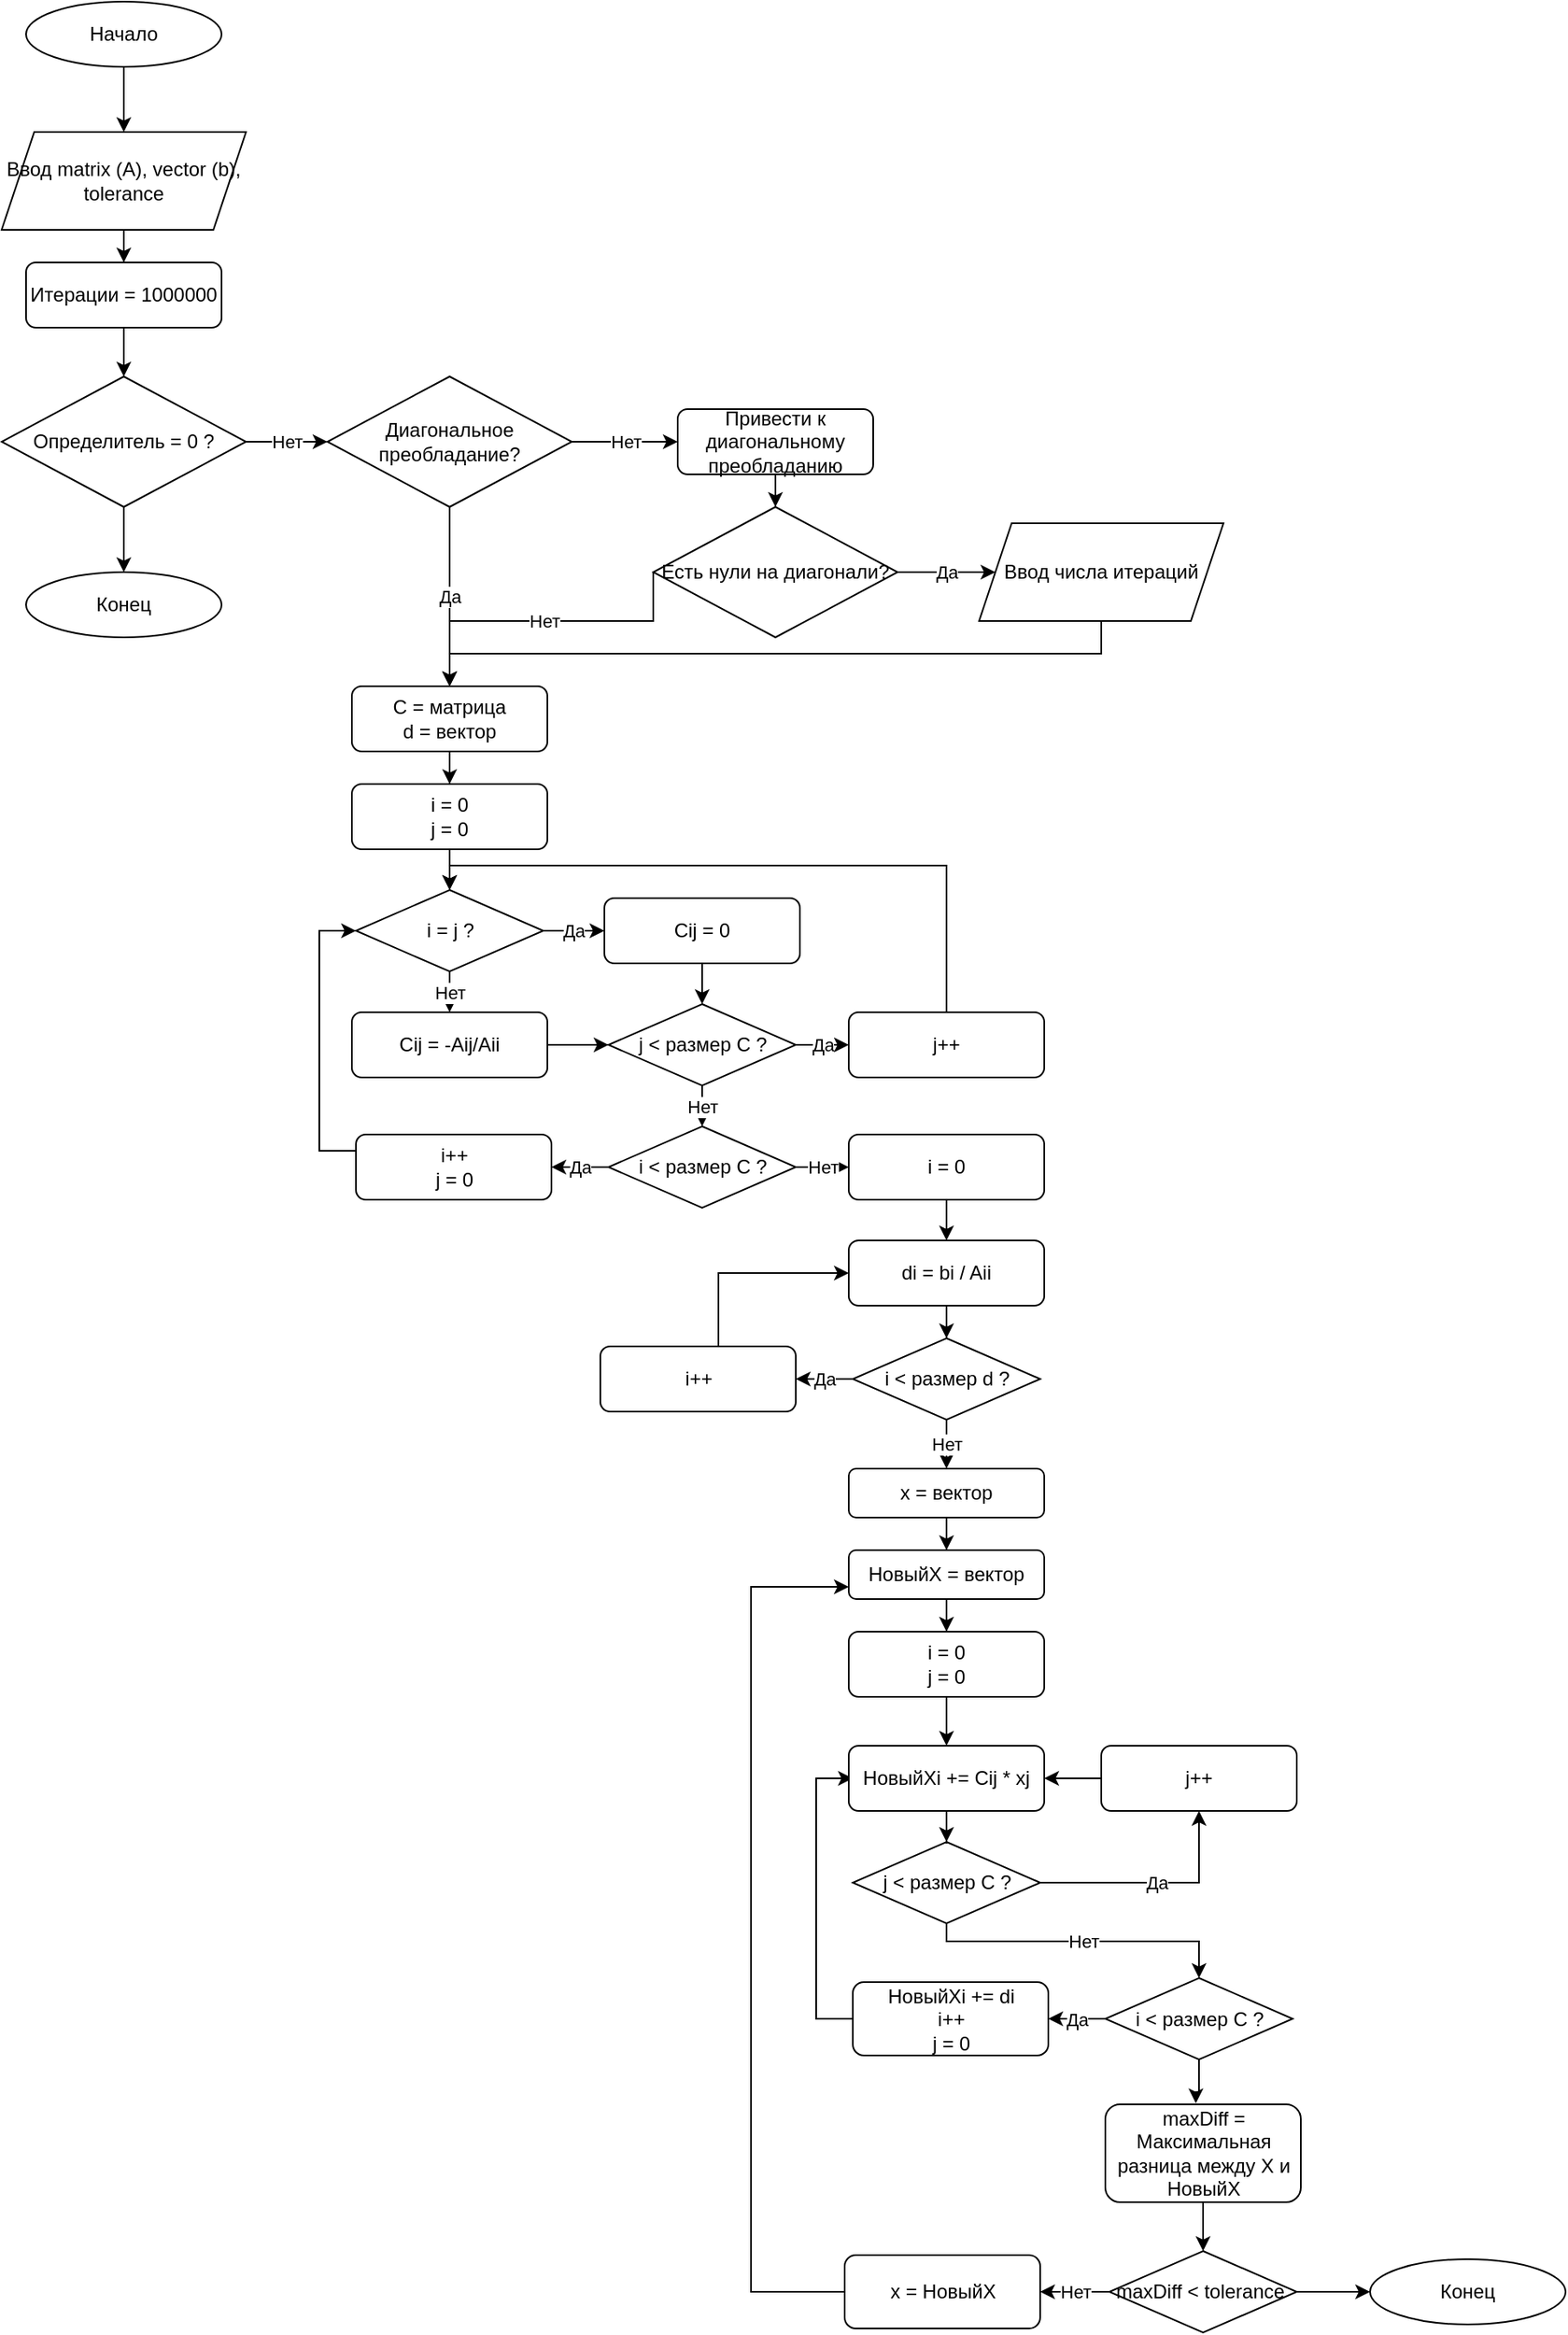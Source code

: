 <mxfile version="23.1.5" type="device">
  <diagram id="C5RBs43oDa-KdzZeNtuy" name="Page-1">
    <mxGraphModel dx="1687" dy="972" grid="1" gridSize="10" guides="1" tooltips="1" connect="1" arrows="1" fold="1" page="1" pageScale="1" pageWidth="827" pageHeight="1169" math="0" shadow="0">
      <root>
        <mxCell id="WIyWlLk6GJQsqaUBKTNV-0" />
        <mxCell id="WIyWlLk6GJQsqaUBKTNV-1" parent="WIyWlLk6GJQsqaUBKTNV-0" />
        <mxCell id="HRm40gHiDsM_017SBDg4-2" style="edgeStyle=orthogonalEdgeStyle;rounded=0;orthogonalLoop=1;jettySize=auto;html=1;entryX=0.5;entryY=0;entryDx=0;entryDy=0;" edge="1" parent="WIyWlLk6GJQsqaUBKTNV-1" source="HRm40gHiDsM_017SBDg4-0" target="HRm40gHiDsM_017SBDg4-1">
          <mxGeometry relative="1" as="geometry" />
        </mxCell>
        <mxCell id="HRm40gHiDsM_017SBDg4-0" value="Начало" style="ellipse;whiteSpace=wrap;html=1;" vertex="1" parent="WIyWlLk6GJQsqaUBKTNV-1">
          <mxGeometry x="175" y="40" width="120" height="40" as="geometry" />
        </mxCell>
        <mxCell id="HRm40gHiDsM_017SBDg4-14" style="edgeStyle=orthogonalEdgeStyle;rounded=0;orthogonalLoop=1;jettySize=auto;html=1;entryX=0.5;entryY=0;entryDx=0;entryDy=0;" edge="1" parent="WIyWlLk6GJQsqaUBKTNV-1" source="HRm40gHiDsM_017SBDg4-1" target="HRm40gHiDsM_017SBDg4-12">
          <mxGeometry relative="1" as="geometry" />
        </mxCell>
        <mxCell id="HRm40gHiDsM_017SBDg4-1" value="Ввод matrix (A), vector (b), tolerance" style="shape=parallelogram;perimeter=parallelogramPerimeter;whiteSpace=wrap;html=1;fixedSize=1;" vertex="1" parent="WIyWlLk6GJQsqaUBKTNV-1">
          <mxGeometry x="160" y="120" width="150" height="60" as="geometry" />
        </mxCell>
        <mxCell id="HRm40gHiDsM_017SBDg4-9" value="Нет" style="edgeStyle=orthogonalEdgeStyle;rounded=0;orthogonalLoop=1;jettySize=auto;html=1;entryX=0;entryY=0.5;entryDx=0;entryDy=0;" edge="1" parent="WIyWlLk6GJQsqaUBKTNV-1" source="HRm40gHiDsM_017SBDg4-3" target="HRm40gHiDsM_017SBDg4-8">
          <mxGeometry relative="1" as="geometry" />
        </mxCell>
        <mxCell id="HRm40gHiDsM_017SBDg4-52" style="edgeStyle=orthogonalEdgeStyle;rounded=0;orthogonalLoop=1;jettySize=auto;html=1;entryX=0.5;entryY=0;entryDx=0;entryDy=0;" edge="1" parent="WIyWlLk6GJQsqaUBKTNV-1" source="HRm40gHiDsM_017SBDg4-3" target="HRm40gHiDsM_017SBDg4-5">
          <mxGeometry relative="1" as="geometry" />
        </mxCell>
        <mxCell id="HRm40gHiDsM_017SBDg4-3" value="Определитель = 0 ?" style="rhombus;whiteSpace=wrap;html=1;" vertex="1" parent="WIyWlLk6GJQsqaUBKTNV-1">
          <mxGeometry x="160" y="270" width="150" height="80" as="geometry" />
        </mxCell>
        <mxCell id="HRm40gHiDsM_017SBDg4-5" value="Конец" style="ellipse;whiteSpace=wrap;html=1;" vertex="1" parent="WIyWlLk6GJQsqaUBKTNV-1">
          <mxGeometry x="175" y="390" width="120" height="40" as="geometry" />
        </mxCell>
        <mxCell id="HRm40gHiDsM_017SBDg4-22" value="Нет" style="edgeStyle=orthogonalEdgeStyle;rounded=0;orthogonalLoop=1;jettySize=auto;html=1;entryX=0;entryY=0.5;entryDx=0;entryDy=0;" edge="1" parent="WIyWlLk6GJQsqaUBKTNV-1" source="HRm40gHiDsM_017SBDg4-8" target="HRm40gHiDsM_017SBDg4-21">
          <mxGeometry relative="1" as="geometry" />
        </mxCell>
        <mxCell id="HRm40gHiDsM_017SBDg4-26" value="Да" style="edgeStyle=orthogonalEdgeStyle;rounded=0;orthogonalLoop=1;jettySize=auto;html=1;" edge="1" parent="WIyWlLk6GJQsqaUBKTNV-1" source="HRm40gHiDsM_017SBDg4-8" target="HRm40gHiDsM_017SBDg4-25">
          <mxGeometry relative="1" as="geometry" />
        </mxCell>
        <mxCell id="HRm40gHiDsM_017SBDg4-8" value="Диагональное преобладание?" style="rhombus;whiteSpace=wrap;html=1;" vertex="1" parent="WIyWlLk6GJQsqaUBKTNV-1">
          <mxGeometry x="360" y="270" width="150" height="80" as="geometry" />
        </mxCell>
        <mxCell id="HRm40gHiDsM_017SBDg4-20" value="Да" style="edgeStyle=orthogonalEdgeStyle;rounded=0;orthogonalLoop=1;jettySize=auto;html=1;" edge="1" parent="WIyWlLk6GJQsqaUBKTNV-1" source="HRm40gHiDsM_017SBDg4-11" target="HRm40gHiDsM_017SBDg4-16">
          <mxGeometry relative="1" as="geometry" />
        </mxCell>
        <mxCell id="HRm40gHiDsM_017SBDg4-27" value="Нет" style="edgeStyle=orthogonalEdgeStyle;rounded=0;orthogonalLoop=1;jettySize=auto;html=1;exitX=0;exitY=0.5;exitDx=0;exitDy=0;" edge="1" parent="WIyWlLk6GJQsqaUBKTNV-1" source="HRm40gHiDsM_017SBDg4-11" target="HRm40gHiDsM_017SBDg4-25">
          <mxGeometry relative="1" as="geometry">
            <Array as="points">
              <mxPoint x="560" y="420" />
              <mxPoint x="435" y="420" />
            </Array>
          </mxGeometry>
        </mxCell>
        <mxCell id="HRm40gHiDsM_017SBDg4-11" value="Есть нули на диагонали?" style="rhombus;whiteSpace=wrap;html=1;" vertex="1" parent="WIyWlLk6GJQsqaUBKTNV-1">
          <mxGeometry x="560" y="350" width="150" height="80" as="geometry" />
        </mxCell>
        <mxCell id="HRm40gHiDsM_017SBDg4-15" style="edgeStyle=orthogonalEdgeStyle;rounded=0;orthogonalLoop=1;jettySize=auto;html=1;entryX=0.5;entryY=0;entryDx=0;entryDy=0;" edge="1" parent="WIyWlLk6GJQsqaUBKTNV-1" source="HRm40gHiDsM_017SBDg4-12" target="HRm40gHiDsM_017SBDg4-3">
          <mxGeometry relative="1" as="geometry" />
        </mxCell>
        <mxCell id="HRm40gHiDsM_017SBDg4-12" value="Итерации = 1000000" style="rounded=1;whiteSpace=wrap;html=1;" vertex="1" parent="WIyWlLk6GJQsqaUBKTNV-1">
          <mxGeometry x="175" y="200" width="120" height="40" as="geometry" />
        </mxCell>
        <mxCell id="HRm40gHiDsM_017SBDg4-28" style="edgeStyle=orthogonalEdgeStyle;rounded=0;orthogonalLoop=1;jettySize=auto;html=1;entryX=0.5;entryY=0;entryDx=0;entryDy=0;" edge="1" parent="WIyWlLk6GJQsqaUBKTNV-1" source="HRm40gHiDsM_017SBDg4-16" target="HRm40gHiDsM_017SBDg4-25">
          <mxGeometry relative="1" as="geometry">
            <Array as="points">
              <mxPoint x="835" y="440" />
              <mxPoint x="435" y="440" />
            </Array>
          </mxGeometry>
        </mxCell>
        <mxCell id="HRm40gHiDsM_017SBDg4-16" value="Ввод числа итераций" style="shape=parallelogram;perimeter=parallelogramPerimeter;whiteSpace=wrap;html=1;fixedSize=1;" vertex="1" parent="WIyWlLk6GJQsqaUBKTNV-1">
          <mxGeometry x="760" y="360" width="150" height="60" as="geometry" />
        </mxCell>
        <mxCell id="HRm40gHiDsM_017SBDg4-23" style="edgeStyle=orthogonalEdgeStyle;rounded=0;orthogonalLoop=1;jettySize=auto;html=1;" edge="1" parent="WIyWlLk6GJQsqaUBKTNV-1" source="HRm40gHiDsM_017SBDg4-21" target="HRm40gHiDsM_017SBDg4-11">
          <mxGeometry relative="1" as="geometry" />
        </mxCell>
        <mxCell id="HRm40gHiDsM_017SBDg4-21" value="Привести к диагональному преобладанию" style="rounded=1;whiteSpace=wrap;html=1;" vertex="1" parent="WIyWlLk6GJQsqaUBKTNV-1">
          <mxGeometry x="575" y="290" width="120" height="40" as="geometry" />
        </mxCell>
        <mxCell id="HRm40gHiDsM_017SBDg4-45" style="edgeStyle=orthogonalEdgeStyle;rounded=0;orthogonalLoop=1;jettySize=auto;html=1;entryX=0.5;entryY=0;entryDx=0;entryDy=0;" edge="1" parent="WIyWlLk6GJQsqaUBKTNV-1" source="HRm40gHiDsM_017SBDg4-25" target="HRm40gHiDsM_017SBDg4-30">
          <mxGeometry relative="1" as="geometry" />
        </mxCell>
        <mxCell id="HRm40gHiDsM_017SBDg4-25" value="C = матрица&lt;br&gt;d = вектор" style="rounded=1;whiteSpace=wrap;html=1;" vertex="1" parent="WIyWlLk6GJQsqaUBKTNV-1">
          <mxGeometry x="375" y="460" width="120" height="40" as="geometry" />
        </mxCell>
        <mxCell id="HRm40gHiDsM_017SBDg4-51" style="edgeStyle=orthogonalEdgeStyle;rounded=0;orthogonalLoop=1;jettySize=auto;html=1;entryX=0.5;entryY=0;entryDx=0;entryDy=0;" edge="1" parent="WIyWlLk6GJQsqaUBKTNV-1" source="HRm40gHiDsM_017SBDg4-30" target="HRm40gHiDsM_017SBDg4-31">
          <mxGeometry relative="1" as="geometry" />
        </mxCell>
        <mxCell id="HRm40gHiDsM_017SBDg4-30" value="i = 0&lt;br&gt;j = 0" style="rounded=1;whiteSpace=wrap;html=1;" vertex="1" parent="WIyWlLk6GJQsqaUBKTNV-1">
          <mxGeometry x="375" y="520" width="120" height="40" as="geometry" />
        </mxCell>
        <mxCell id="HRm40gHiDsM_017SBDg4-35" value="Да" style="edgeStyle=orthogonalEdgeStyle;rounded=0;orthogonalLoop=1;jettySize=auto;html=1;entryX=0;entryY=0.5;entryDx=0;entryDy=0;" edge="1" parent="WIyWlLk6GJQsqaUBKTNV-1" source="HRm40gHiDsM_017SBDg4-31" target="HRm40gHiDsM_017SBDg4-33">
          <mxGeometry relative="1" as="geometry" />
        </mxCell>
        <mxCell id="HRm40gHiDsM_017SBDg4-36" value="Нет" style="edgeStyle=orthogonalEdgeStyle;rounded=0;orthogonalLoop=1;jettySize=auto;html=1;entryX=0.5;entryY=0;entryDx=0;entryDy=0;" edge="1" parent="WIyWlLk6GJQsqaUBKTNV-1" source="HRm40gHiDsM_017SBDg4-31" target="HRm40gHiDsM_017SBDg4-34">
          <mxGeometry relative="1" as="geometry" />
        </mxCell>
        <mxCell id="HRm40gHiDsM_017SBDg4-31" value="i = j ?" style="rhombus;whiteSpace=wrap;html=1;" vertex="1" parent="WIyWlLk6GJQsqaUBKTNV-1">
          <mxGeometry x="377.5" y="585" width="115" height="50" as="geometry" />
        </mxCell>
        <mxCell id="HRm40gHiDsM_017SBDg4-39" style="edgeStyle=orthogonalEdgeStyle;rounded=0;orthogonalLoop=1;jettySize=auto;html=1;" edge="1" parent="WIyWlLk6GJQsqaUBKTNV-1" source="HRm40gHiDsM_017SBDg4-33" target="HRm40gHiDsM_017SBDg4-38">
          <mxGeometry relative="1" as="geometry" />
        </mxCell>
        <mxCell id="HRm40gHiDsM_017SBDg4-33" value="Cij = 0" style="rounded=1;whiteSpace=wrap;html=1;" vertex="1" parent="WIyWlLk6GJQsqaUBKTNV-1">
          <mxGeometry x="530" y="590" width="120" height="40" as="geometry" />
        </mxCell>
        <mxCell id="HRm40gHiDsM_017SBDg4-40" style="edgeStyle=orthogonalEdgeStyle;rounded=0;orthogonalLoop=1;jettySize=auto;html=1;entryX=0;entryY=0.5;entryDx=0;entryDy=0;" edge="1" parent="WIyWlLk6GJQsqaUBKTNV-1" source="HRm40gHiDsM_017SBDg4-34" target="HRm40gHiDsM_017SBDg4-38">
          <mxGeometry relative="1" as="geometry" />
        </mxCell>
        <mxCell id="HRm40gHiDsM_017SBDg4-34" value="Cij = -Aij/Aii" style="rounded=1;whiteSpace=wrap;html=1;" vertex="1" parent="WIyWlLk6GJQsqaUBKTNV-1">
          <mxGeometry x="375" y="660" width="120" height="40" as="geometry" />
        </mxCell>
        <mxCell id="HRm40gHiDsM_017SBDg4-43" value="Да" style="edgeStyle=orthogonalEdgeStyle;rounded=0;orthogonalLoop=1;jettySize=auto;html=1;entryX=0;entryY=0.5;entryDx=0;entryDy=0;" edge="1" parent="WIyWlLk6GJQsqaUBKTNV-1" source="HRm40gHiDsM_017SBDg4-38" target="HRm40gHiDsM_017SBDg4-42">
          <mxGeometry x="0.328" relative="1" as="geometry">
            <mxPoint as="offset" />
          </mxGeometry>
        </mxCell>
        <mxCell id="HRm40gHiDsM_017SBDg4-50" value="Нет" style="edgeStyle=orthogonalEdgeStyle;rounded=0;orthogonalLoop=1;jettySize=auto;html=1;entryX=0.5;entryY=0;entryDx=0;entryDy=0;" edge="1" parent="WIyWlLk6GJQsqaUBKTNV-1" source="HRm40gHiDsM_017SBDg4-38" target="HRm40gHiDsM_017SBDg4-41">
          <mxGeometry relative="1" as="geometry" />
        </mxCell>
        <mxCell id="HRm40gHiDsM_017SBDg4-38" value="j &amp;lt; размер C ?" style="rhombus;whiteSpace=wrap;html=1;" vertex="1" parent="WIyWlLk6GJQsqaUBKTNV-1">
          <mxGeometry x="532.5" y="655" width="115" height="50" as="geometry" />
        </mxCell>
        <mxCell id="HRm40gHiDsM_017SBDg4-48" value="Да" style="edgeStyle=orthogonalEdgeStyle;rounded=0;orthogonalLoop=1;jettySize=auto;html=1;entryX=1;entryY=0.5;entryDx=0;entryDy=0;" edge="1" parent="WIyWlLk6GJQsqaUBKTNV-1" source="HRm40gHiDsM_017SBDg4-41" target="HRm40gHiDsM_017SBDg4-47">
          <mxGeometry relative="1" as="geometry" />
        </mxCell>
        <mxCell id="HRm40gHiDsM_017SBDg4-55" value="Нет" style="edgeStyle=orthogonalEdgeStyle;rounded=0;orthogonalLoop=1;jettySize=auto;html=1;entryX=0;entryY=0.5;entryDx=0;entryDy=0;" edge="1" parent="WIyWlLk6GJQsqaUBKTNV-1" source="HRm40gHiDsM_017SBDg4-41" target="HRm40gHiDsM_017SBDg4-54">
          <mxGeometry relative="1" as="geometry" />
        </mxCell>
        <mxCell id="HRm40gHiDsM_017SBDg4-41" value="i &amp;lt; размер C ?" style="rhombus;whiteSpace=wrap;html=1;" vertex="1" parent="WIyWlLk6GJQsqaUBKTNV-1">
          <mxGeometry x="532.5" y="730" width="115" height="50" as="geometry" />
        </mxCell>
        <mxCell id="HRm40gHiDsM_017SBDg4-44" style="edgeStyle=orthogonalEdgeStyle;rounded=0;orthogonalLoop=1;jettySize=auto;html=1;entryX=0.5;entryY=0;entryDx=0;entryDy=0;" edge="1" parent="WIyWlLk6GJQsqaUBKTNV-1" source="HRm40gHiDsM_017SBDg4-42" target="HRm40gHiDsM_017SBDg4-31">
          <mxGeometry relative="1" as="geometry">
            <Array as="points">
              <mxPoint x="740" y="570" />
              <mxPoint x="435" y="570" />
            </Array>
          </mxGeometry>
        </mxCell>
        <mxCell id="HRm40gHiDsM_017SBDg4-42" value="j++" style="rounded=1;whiteSpace=wrap;html=1;" vertex="1" parent="WIyWlLk6GJQsqaUBKTNV-1">
          <mxGeometry x="680" y="660" width="120" height="40" as="geometry" />
        </mxCell>
        <mxCell id="HRm40gHiDsM_017SBDg4-49" style="edgeStyle=orthogonalEdgeStyle;rounded=0;orthogonalLoop=1;jettySize=auto;html=1;entryX=0;entryY=0.5;entryDx=0;entryDy=0;" edge="1" parent="WIyWlLk6GJQsqaUBKTNV-1" source="HRm40gHiDsM_017SBDg4-47" target="HRm40gHiDsM_017SBDg4-31">
          <mxGeometry relative="1" as="geometry">
            <Array as="points">
              <mxPoint x="355" y="745" />
              <mxPoint x="355" y="610" />
            </Array>
          </mxGeometry>
        </mxCell>
        <mxCell id="HRm40gHiDsM_017SBDg4-47" value="i++&lt;br&gt;j = 0" style="rounded=1;whiteSpace=wrap;html=1;" vertex="1" parent="WIyWlLk6GJQsqaUBKTNV-1">
          <mxGeometry x="377.5" y="735" width="120" height="40" as="geometry" />
        </mxCell>
        <mxCell id="HRm40gHiDsM_017SBDg4-57" style="edgeStyle=orthogonalEdgeStyle;rounded=0;orthogonalLoop=1;jettySize=auto;html=1;entryX=0.5;entryY=0;entryDx=0;entryDy=0;" edge="1" parent="WIyWlLk6GJQsqaUBKTNV-1" source="HRm40gHiDsM_017SBDg4-54" target="HRm40gHiDsM_017SBDg4-56">
          <mxGeometry relative="1" as="geometry" />
        </mxCell>
        <mxCell id="HRm40gHiDsM_017SBDg4-54" value="i = 0" style="rounded=1;whiteSpace=wrap;html=1;" vertex="1" parent="WIyWlLk6GJQsqaUBKTNV-1">
          <mxGeometry x="680" y="735" width="120" height="40" as="geometry" />
        </mxCell>
        <mxCell id="HRm40gHiDsM_017SBDg4-59" style="edgeStyle=orthogonalEdgeStyle;rounded=0;orthogonalLoop=1;jettySize=auto;html=1;entryX=0.5;entryY=0;entryDx=0;entryDy=0;" edge="1" parent="WIyWlLk6GJQsqaUBKTNV-1" source="HRm40gHiDsM_017SBDg4-56" target="HRm40gHiDsM_017SBDg4-58">
          <mxGeometry relative="1" as="geometry" />
        </mxCell>
        <mxCell id="HRm40gHiDsM_017SBDg4-56" value="di = bi / Aii" style="rounded=1;whiteSpace=wrap;html=1;" vertex="1" parent="WIyWlLk6GJQsqaUBKTNV-1">
          <mxGeometry x="680" y="800" width="120" height="40" as="geometry" />
        </mxCell>
        <mxCell id="HRm40gHiDsM_017SBDg4-61" value="Да" style="edgeStyle=orthogonalEdgeStyle;rounded=0;orthogonalLoop=1;jettySize=auto;html=1;entryX=1;entryY=0.5;entryDx=0;entryDy=0;" edge="1" parent="WIyWlLk6GJQsqaUBKTNV-1" source="HRm40gHiDsM_017SBDg4-58" target="HRm40gHiDsM_017SBDg4-60">
          <mxGeometry relative="1" as="geometry" />
        </mxCell>
        <mxCell id="HRm40gHiDsM_017SBDg4-64" value="Нет" style="edgeStyle=orthogonalEdgeStyle;rounded=0;orthogonalLoop=1;jettySize=auto;html=1;" edge="1" parent="WIyWlLk6GJQsqaUBKTNV-1" source="HRm40gHiDsM_017SBDg4-58" target="HRm40gHiDsM_017SBDg4-63">
          <mxGeometry relative="1" as="geometry" />
        </mxCell>
        <mxCell id="HRm40gHiDsM_017SBDg4-58" value="i &amp;lt; размер d ?" style="rhombus;whiteSpace=wrap;html=1;" vertex="1" parent="WIyWlLk6GJQsqaUBKTNV-1">
          <mxGeometry x="682.5" y="860" width="115" height="50" as="geometry" />
        </mxCell>
        <mxCell id="HRm40gHiDsM_017SBDg4-62" style="edgeStyle=orthogonalEdgeStyle;rounded=0;orthogonalLoop=1;jettySize=auto;html=1;entryX=0;entryY=0.5;entryDx=0;entryDy=0;" edge="1" parent="WIyWlLk6GJQsqaUBKTNV-1" source="HRm40gHiDsM_017SBDg4-60" target="HRm40gHiDsM_017SBDg4-56">
          <mxGeometry relative="1" as="geometry">
            <Array as="points">
              <mxPoint x="600" y="820" />
            </Array>
          </mxGeometry>
        </mxCell>
        <mxCell id="HRm40gHiDsM_017SBDg4-60" value="i++" style="rounded=1;whiteSpace=wrap;html=1;" vertex="1" parent="WIyWlLk6GJQsqaUBKTNV-1">
          <mxGeometry x="527.5" y="865" width="120" height="40" as="geometry" />
        </mxCell>
        <mxCell id="HRm40gHiDsM_017SBDg4-93" style="edgeStyle=orthogonalEdgeStyle;rounded=0;orthogonalLoop=1;jettySize=auto;html=1;" edge="1" parent="WIyWlLk6GJQsqaUBKTNV-1" source="HRm40gHiDsM_017SBDg4-63" target="HRm40gHiDsM_017SBDg4-66">
          <mxGeometry relative="1" as="geometry" />
        </mxCell>
        <mxCell id="HRm40gHiDsM_017SBDg4-63" value="x = вектор" style="rounded=1;whiteSpace=wrap;html=1;" vertex="1" parent="WIyWlLk6GJQsqaUBKTNV-1">
          <mxGeometry x="680" y="940" width="120" height="30" as="geometry" />
        </mxCell>
        <mxCell id="HRm40gHiDsM_017SBDg4-94" style="edgeStyle=orthogonalEdgeStyle;rounded=0;orthogonalLoop=1;jettySize=auto;html=1;" edge="1" parent="WIyWlLk6GJQsqaUBKTNV-1" source="HRm40gHiDsM_017SBDg4-66" target="HRm40gHiDsM_017SBDg4-68">
          <mxGeometry relative="1" as="geometry" />
        </mxCell>
        <mxCell id="HRm40gHiDsM_017SBDg4-66" value="НовыйX = вектор" style="rounded=1;whiteSpace=wrap;html=1;" vertex="1" parent="WIyWlLk6GJQsqaUBKTNV-1">
          <mxGeometry x="680" y="990" width="120" height="30" as="geometry" />
        </mxCell>
        <mxCell id="HRm40gHiDsM_017SBDg4-83" style="edgeStyle=orthogonalEdgeStyle;rounded=0;orthogonalLoop=1;jettySize=auto;html=1;entryX=0.5;entryY=0;entryDx=0;entryDy=0;" edge="1" parent="WIyWlLk6GJQsqaUBKTNV-1" source="HRm40gHiDsM_017SBDg4-68" target="HRm40gHiDsM_017SBDg4-82">
          <mxGeometry relative="1" as="geometry" />
        </mxCell>
        <mxCell id="HRm40gHiDsM_017SBDg4-68" value="i = 0&lt;br&gt;j = 0" style="rounded=1;whiteSpace=wrap;html=1;" vertex="1" parent="WIyWlLk6GJQsqaUBKTNV-1">
          <mxGeometry x="680" y="1040" width="120" height="40" as="geometry" />
        </mxCell>
        <mxCell id="HRm40gHiDsM_017SBDg4-91" value="Да" style="edgeStyle=orthogonalEdgeStyle;rounded=0;orthogonalLoop=1;jettySize=auto;html=1;entryX=0.5;entryY=1;entryDx=0;entryDy=0;" edge="1" parent="WIyWlLk6GJQsqaUBKTNV-1" source="HRm40gHiDsM_017SBDg4-77" target="HRm40gHiDsM_017SBDg4-86">
          <mxGeometry relative="1" as="geometry" />
        </mxCell>
        <mxCell id="HRm40gHiDsM_017SBDg4-92" value="Нет" style="edgeStyle=orthogonalEdgeStyle;rounded=0;orthogonalLoop=1;jettySize=auto;html=1;entryX=0.5;entryY=0;entryDx=0;entryDy=0;" edge="1" parent="WIyWlLk6GJQsqaUBKTNV-1" source="HRm40gHiDsM_017SBDg4-77" target="HRm40gHiDsM_017SBDg4-79">
          <mxGeometry relative="1" as="geometry">
            <Array as="points">
              <mxPoint x="740" y="1230" />
              <mxPoint x="895" y="1230" />
            </Array>
          </mxGeometry>
        </mxCell>
        <mxCell id="HRm40gHiDsM_017SBDg4-77" value="j &amp;lt; размер C ?" style="rhombus;whiteSpace=wrap;html=1;" vertex="1" parent="WIyWlLk6GJQsqaUBKTNV-1">
          <mxGeometry x="682.5" y="1169" width="115" height="50" as="geometry" />
        </mxCell>
        <mxCell id="HRm40gHiDsM_017SBDg4-78" value="Да" style="edgeStyle=orthogonalEdgeStyle;rounded=0;orthogonalLoop=1;jettySize=auto;html=1;entryX=1;entryY=0.5;entryDx=0;entryDy=0;" edge="1" parent="WIyWlLk6GJQsqaUBKTNV-1" source="HRm40gHiDsM_017SBDg4-79" target="HRm40gHiDsM_017SBDg4-81">
          <mxGeometry relative="1" as="geometry" />
        </mxCell>
        <mxCell id="HRm40gHiDsM_017SBDg4-79" value="i &amp;lt; размер C ?" style="rhombus;whiteSpace=wrap;html=1;" vertex="1" parent="WIyWlLk6GJQsqaUBKTNV-1">
          <mxGeometry x="837.5" y="1252.5" width="115" height="50" as="geometry" />
        </mxCell>
        <mxCell id="HRm40gHiDsM_017SBDg4-80" style="edgeStyle=orthogonalEdgeStyle;rounded=0;orthogonalLoop=1;jettySize=auto;html=1;entryX=0;entryY=0.5;entryDx=0;entryDy=0;exitX=0;exitY=0.5;exitDx=0;exitDy=0;" edge="1" parent="WIyWlLk6GJQsqaUBKTNV-1" source="HRm40gHiDsM_017SBDg4-81">
          <mxGeometry relative="1" as="geometry">
            <Array as="points">
              <mxPoint x="660" y="1278" />
              <mxPoint x="660" y="1130" />
            </Array>
            <mxPoint x="682.5" y="1130" as="targetPoint" />
          </mxGeometry>
        </mxCell>
        <mxCell id="HRm40gHiDsM_017SBDg4-81" value="НовыйXi += di&lt;br&gt;i++&lt;br&gt;j = 0" style="rounded=1;whiteSpace=wrap;html=1;" vertex="1" parent="WIyWlLk6GJQsqaUBKTNV-1">
          <mxGeometry x="682.5" y="1255" width="120" height="45" as="geometry" />
        </mxCell>
        <mxCell id="HRm40gHiDsM_017SBDg4-85" style="edgeStyle=orthogonalEdgeStyle;rounded=0;orthogonalLoop=1;jettySize=auto;html=1;entryX=0.5;entryY=0;entryDx=0;entryDy=0;" edge="1" parent="WIyWlLk6GJQsqaUBKTNV-1" source="HRm40gHiDsM_017SBDg4-82" target="HRm40gHiDsM_017SBDg4-77">
          <mxGeometry relative="1" as="geometry" />
        </mxCell>
        <mxCell id="HRm40gHiDsM_017SBDg4-82" value="НовыйXi += Cij * xj" style="rounded=1;whiteSpace=wrap;html=1;" vertex="1" parent="WIyWlLk6GJQsqaUBKTNV-1">
          <mxGeometry x="680" y="1110" width="120" height="40" as="geometry" />
        </mxCell>
        <mxCell id="HRm40gHiDsM_017SBDg4-88" style="edgeStyle=orthogonalEdgeStyle;rounded=0;orthogonalLoop=1;jettySize=auto;html=1;entryX=1;entryY=0.5;entryDx=0;entryDy=0;" edge="1" parent="WIyWlLk6GJQsqaUBKTNV-1" source="HRm40gHiDsM_017SBDg4-86" target="HRm40gHiDsM_017SBDg4-82">
          <mxGeometry relative="1" as="geometry" />
        </mxCell>
        <mxCell id="HRm40gHiDsM_017SBDg4-86" value="j++" style="rounded=1;whiteSpace=wrap;html=1;" vertex="1" parent="WIyWlLk6GJQsqaUBKTNV-1">
          <mxGeometry x="835" y="1110" width="120" height="40" as="geometry" />
        </mxCell>
        <mxCell id="HRm40gHiDsM_017SBDg4-100" style="edgeStyle=orthogonalEdgeStyle;rounded=0;orthogonalLoop=1;jettySize=auto;html=1;entryX=0.5;entryY=0;entryDx=0;entryDy=0;" edge="1" parent="WIyWlLk6GJQsqaUBKTNV-1" source="HRm40gHiDsM_017SBDg4-95" target="HRm40gHiDsM_017SBDg4-96">
          <mxGeometry relative="1" as="geometry" />
        </mxCell>
        <mxCell id="HRm40gHiDsM_017SBDg4-95" value="maxDiff = Максимальная разница между X и НовыйX" style="rounded=1;whiteSpace=wrap;html=1;" vertex="1" parent="WIyWlLk6GJQsqaUBKTNV-1">
          <mxGeometry x="837.5" y="1330" width="120" height="60" as="geometry" />
        </mxCell>
        <mxCell id="HRm40gHiDsM_017SBDg4-102" value="Нет" style="edgeStyle=orthogonalEdgeStyle;rounded=0;orthogonalLoop=1;jettySize=auto;html=1;entryX=1;entryY=0.5;entryDx=0;entryDy=0;" edge="1" parent="WIyWlLk6GJQsqaUBKTNV-1" source="HRm40gHiDsM_017SBDg4-96" target="HRm40gHiDsM_017SBDg4-101">
          <mxGeometry relative="1" as="geometry" />
        </mxCell>
        <mxCell id="HRm40gHiDsM_017SBDg4-105" style="edgeStyle=orthogonalEdgeStyle;rounded=0;orthogonalLoop=1;jettySize=auto;html=1;entryX=0;entryY=0.5;entryDx=0;entryDy=0;" edge="1" parent="WIyWlLk6GJQsqaUBKTNV-1" source="HRm40gHiDsM_017SBDg4-96" target="HRm40gHiDsM_017SBDg4-104">
          <mxGeometry relative="1" as="geometry" />
        </mxCell>
        <mxCell id="HRm40gHiDsM_017SBDg4-96" value="maxDiff &amp;lt; tolerance&amp;nbsp;" style="rhombus;whiteSpace=wrap;html=1;" vertex="1" parent="WIyWlLk6GJQsqaUBKTNV-1">
          <mxGeometry x="840" y="1420" width="115" height="50" as="geometry" />
        </mxCell>
        <mxCell id="HRm40gHiDsM_017SBDg4-99" style="edgeStyle=orthogonalEdgeStyle;rounded=0;orthogonalLoop=1;jettySize=auto;html=1;entryX=0.463;entryY=-0.011;entryDx=0;entryDy=0;entryPerimeter=0;" edge="1" parent="WIyWlLk6GJQsqaUBKTNV-1" source="HRm40gHiDsM_017SBDg4-79" target="HRm40gHiDsM_017SBDg4-95">
          <mxGeometry relative="1" as="geometry" />
        </mxCell>
        <mxCell id="HRm40gHiDsM_017SBDg4-103" style="edgeStyle=orthogonalEdgeStyle;rounded=0;orthogonalLoop=1;jettySize=auto;html=1;entryX=0;entryY=0.75;entryDx=0;entryDy=0;" edge="1" parent="WIyWlLk6GJQsqaUBKTNV-1" source="HRm40gHiDsM_017SBDg4-101" target="HRm40gHiDsM_017SBDg4-66">
          <mxGeometry relative="1" as="geometry">
            <Array as="points">
              <mxPoint x="620" y="1445" />
              <mxPoint x="620" y="1012" />
            </Array>
          </mxGeometry>
        </mxCell>
        <mxCell id="HRm40gHiDsM_017SBDg4-101" value="x = НовыйX" style="rounded=1;whiteSpace=wrap;html=1;" vertex="1" parent="WIyWlLk6GJQsqaUBKTNV-1">
          <mxGeometry x="677.5" y="1422.5" width="120" height="45" as="geometry" />
        </mxCell>
        <mxCell id="HRm40gHiDsM_017SBDg4-104" value="Конец" style="ellipse;whiteSpace=wrap;html=1;" vertex="1" parent="WIyWlLk6GJQsqaUBKTNV-1">
          <mxGeometry x="1000" y="1425" width="120" height="40" as="geometry" />
        </mxCell>
      </root>
    </mxGraphModel>
  </diagram>
</mxfile>
